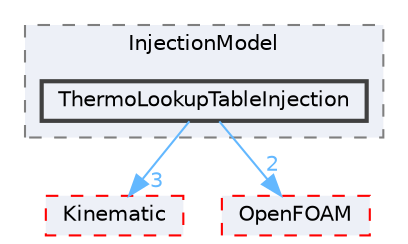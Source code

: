 digraph "src/lagrangian/intermediate/submodels/Thermodynamic/InjectionModel/ThermoLookupTableInjection"
{
 // LATEX_PDF_SIZE
  bgcolor="transparent";
  edge [fontname=Helvetica,fontsize=10,labelfontname=Helvetica,labelfontsize=10];
  node [fontname=Helvetica,fontsize=10,shape=box,height=0.2,width=0.4];
  compound=true
  subgraph clusterdir_d6cfcce7cb01000f00d3012d70fdee4f {
    graph [ bgcolor="#edf0f7", pencolor="grey50", label="InjectionModel", fontname=Helvetica,fontsize=10 style="filled,dashed", URL="dir_d6cfcce7cb01000f00d3012d70fdee4f.html",tooltip=""]
  dir_a6c12187f710f9eaaacec07e6012fb12 [label="ThermoLookupTableInjection", fillcolor="#edf0f7", color="grey25", style="filled,bold", URL="dir_a6c12187f710f9eaaacec07e6012fb12.html",tooltip=""];
  }
  dir_280ce042c33ce1e00a1fb89491254772 [label="Kinematic", fillcolor="#edf0f7", color="red", style="filled,dashed", URL="dir_280ce042c33ce1e00a1fb89491254772.html",tooltip=""];
  dir_c5473ff19b20e6ec4dfe5c310b3778a8 [label="OpenFOAM", fillcolor="#edf0f7", color="red", style="filled,dashed", URL="dir_c5473ff19b20e6ec4dfe5c310b3778a8.html",tooltip=""];
  dir_a6c12187f710f9eaaacec07e6012fb12->dir_280ce042c33ce1e00a1fb89491254772 [headlabel="3", labeldistance=1.5 headhref="dir_004016_002016.html" href="dir_004016_002016.html" color="steelblue1" fontcolor="steelblue1"];
  dir_a6c12187f710f9eaaacec07e6012fb12->dir_c5473ff19b20e6ec4dfe5c310b3778a8 [headlabel="2", labeldistance=1.5 headhref="dir_004016_002695.html" href="dir_004016_002695.html" color="steelblue1" fontcolor="steelblue1"];
}
